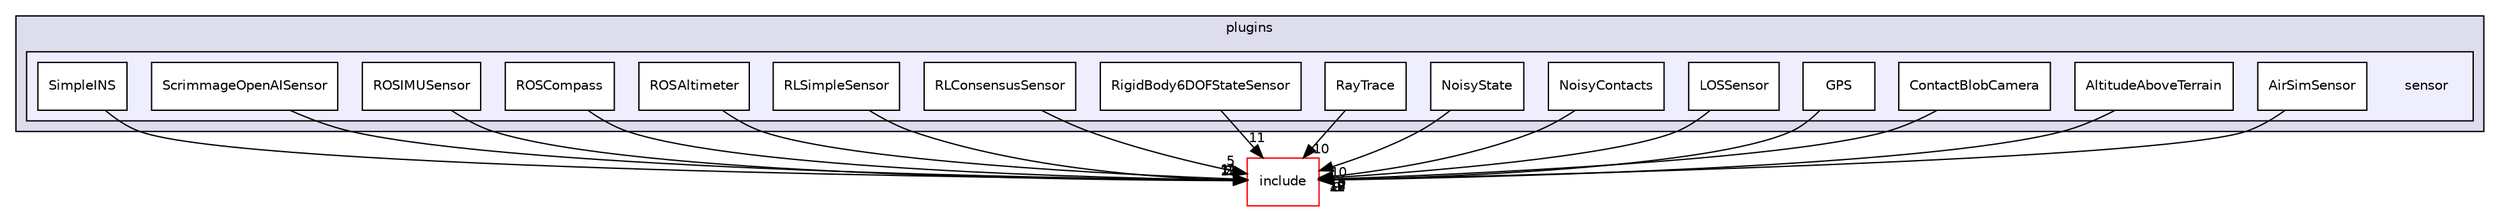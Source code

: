 digraph "/root/scrimmage/scrimmage/src/plugins/sensor" {
  compound=true
  node [ fontsize="10", fontname="Helvetica"];
  edge [ labelfontsize="10", labelfontname="Helvetica"];
  subgraph clusterdir_7020b8b7abcceffa3f9f7a2d24718f16 {
    graph [ bgcolor="#ddddee", pencolor="black", label="plugins" fontname="Helvetica", fontsize="10", URL="dir_7020b8b7abcceffa3f9f7a2d24718f16.html"]
  subgraph clusterdir_2483af7b304531f76a0533eb422d3df1 {
    graph [ bgcolor="#eeeeff", pencolor="black", label="" URL="dir_2483af7b304531f76a0533eb422d3df1.html"];
    dir_2483af7b304531f76a0533eb422d3df1 [shape=plaintext label="sensor"];
    dir_d306de97471cf6adb2ac247e49c0b7cb [shape=box label="AirSimSensor" color="black" fillcolor="white" style="filled" URL="dir_d306de97471cf6adb2ac247e49c0b7cb.html"];
    dir_674bcf68485409cb04d5d30c1a5bd3a0 [shape=box label="AltitudeAboveTerrain" color="black" fillcolor="white" style="filled" URL="dir_674bcf68485409cb04d5d30c1a5bd3a0.html"];
    dir_a4429446084a3a8c6dd1a31577817b18 [shape=box label="ContactBlobCamera" color="black" fillcolor="white" style="filled" URL="dir_a4429446084a3a8c6dd1a31577817b18.html"];
    dir_f0e1f4b3130a8f9a38e822960150aa11 [shape=box label="GPS" color="black" fillcolor="white" style="filled" URL="dir_f0e1f4b3130a8f9a38e822960150aa11.html"];
    dir_78fd08ee0170a35eb7016ba671646a0b [shape=box label="LOSSensor" color="black" fillcolor="white" style="filled" URL="dir_78fd08ee0170a35eb7016ba671646a0b.html"];
    dir_e8a58d8cf706034632d78d18a1cdf5da [shape=box label="NoisyContacts" color="black" fillcolor="white" style="filled" URL="dir_e8a58d8cf706034632d78d18a1cdf5da.html"];
    dir_4cc30d54b08b815b632ccb55d693b565 [shape=box label="NoisyState" color="black" fillcolor="white" style="filled" URL="dir_4cc30d54b08b815b632ccb55d693b565.html"];
    dir_5f26ae5e724ee6fa6fec574287ade76b [shape=box label="RayTrace" color="black" fillcolor="white" style="filled" URL="dir_5f26ae5e724ee6fa6fec574287ade76b.html"];
    dir_cbc738e3d0456d6b156b1cdf3030ff95 [shape=box label="RigidBody6DOFStateSensor" color="black" fillcolor="white" style="filled" URL="dir_cbc738e3d0456d6b156b1cdf3030ff95.html"];
    dir_b6b962ee749dd00bf35326935a9e51a0 [shape=box label="RLConsensusSensor" color="black" fillcolor="white" style="filled" URL="dir_b6b962ee749dd00bf35326935a9e51a0.html"];
    dir_e0de1f4789f408d42b998bc3b3f8802b [shape=box label="RLSimpleSensor" color="black" fillcolor="white" style="filled" URL="dir_e0de1f4789f408d42b998bc3b3f8802b.html"];
    dir_aef5618e242d3409387ab506cbc905f6 [shape=box label="ROSAltimeter" color="black" fillcolor="white" style="filled" URL="dir_aef5618e242d3409387ab506cbc905f6.html"];
    dir_af4f08c0f47981e06bd30f57bf3b756b [shape=box label="ROSCompass" color="black" fillcolor="white" style="filled" URL="dir_af4f08c0f47981e06bd30f57bf3b756b.html"];
    dir_228ae717414f0e0df7f515fd3b7cac48 [shape=box label="ROSIMUSensor" color="black" fillcolor="white" style="filled" URL="dir_228ae717414f0e0df7f515fd3b7cac48.html"];
    dir_6b67e888cbe71bcaf0f1dc86ce772db2 [shape=box label="ScrimmageOpenAISensor" color="black" fillcolor="white" style="filled" URL="dir_6b67e888cbe71bcaf0f1dc86ce772db2.html"];
    dir_0e0352c7246283c7be17f29060281748 [shape=box label="SimpleINS" color="black" fillcolor="white" style="filled" URL="dir_0e0352c7246283c7be17f29060281748.html"];
  }
  }
  dir_d44c64559bbebec7f509842c48db8b23 [shape=box label="include" fillcolor="white" style="filled" color="red" URL="dir_d44c64559bbebec7f509842c48db8b23.html"];
  dir_4cc30d54b08b815b632ccb55d693b565->dir_d44c64559bbebec7f509842c48db8b23 [headlabel="10", labeldistance=1.5 headhref="dir_000271_000004.html"];
  dir_b6b962ee749dd00bf35326935a9e51a0->dir_d44c64559bbebec7f509842c48db8b23 [headlabel="5", labeldistance=1.5 headhref="dir_000274_000004.html"];
  dir_e8a58d8cf706034632d78d18a1cdf5da->dir_d44c64559bbebec7f509842c48db8b23 [headlabel="10", labeldistance=1.5 headhref="dir_000270_000004.html"];
  dir_e0de1f4789f408d42b998bc3b3f8802b->dir_d44c64559bbebec7f509842c48db8b23 [headlabel="5", labeldistance=1.5 headhref="dir_000275_000004.html"];
  dir_228ae717414f0e0df7f515fd3b7cac48->dir_d44c64559bbebec7f509842c48db8b23 [headlabel="13", labeldistance=1.5 headhref="dir_000278_000004.html"];
  dir_6b67e888cbe71bcaf0f1dc86ce772db2->dir_d44c64559bbebec7f509842c48db8b23 [headlabel="2", labeldistance=1.5 headhref="dir_000279_000004.html"];
  dir_5f26ae5e724ee6fa6fec574287ade76b->dir_d44c64559bbebec7f509842c48db8b23 [headlabel="10", labeldistance=1.5 headhref="dir_000272_000004.html"];
  dir_cbc738e3d0456d6b156b1cdf3030ff95->dir_d44c64559bbebec7f509842c48db8b23 [headlabel="11", labeldistance=1.5 headhref="dir_000273_000004.html"];
  dir_a4429446084a3a8c6dd1a31577817b18->dir_d44c64559bbebec7f509842c48db8b23 [headlabel="18", labeldistance=1.5 headhref="dir_000267_000004.html"];
  dir_78fd08ee0170a35eb7016ba671646a0b->dir_d44c64559bbebec7f509842c48db8b23 [headlabel="10", labeldistance=1.5 headhref="dir_000269_000004.html"];
  dir_f0e1f4b3130a8f9a38e822960150aa11->dir_d44c64559bbebec7f509842c48db8b23 [headlabel="12", labeldistance=1.5 headhref="dir_000268_000004.html"];
  dir_af4f08c0f47981e06bd30f57bf3b756b->dir_d44c64559bbebec7f509842c48db8b23 [headlabel="11", labeldistance=1.5 headhref="dir_000277_000004.html"];
  dir_aef5618e242d3409387ab506cbc905f6->dir_d44c64559bbebec7f509842c48db8b23 [headlabel="11", labeldistance=1.5 headhref="dir_000276_000004.html"];
  dir_d306de97471cf6adb2ac247e49c0b7cb->dir_d44c64559bbebec7f509842c48db8b23 [headlabel="12", labeldistance=1.5 headhref="dir_000265_000004.html"];
  dir_674bcf68485409cb04d5d30c1a5bd3a0->dir_d44c64559bbebec7f509842c48db8b23 [headlabel="9", labeldistance=1.5 headhref="dir_000266_000004.html"];
  dir_0e0352c7246283c7be17f29060281748->dir_d44c64559bbebec7f509842c48db8b23 [headlabel="11", labeldistance=1.5 headhref="dir_000280_000004.html"];
}
